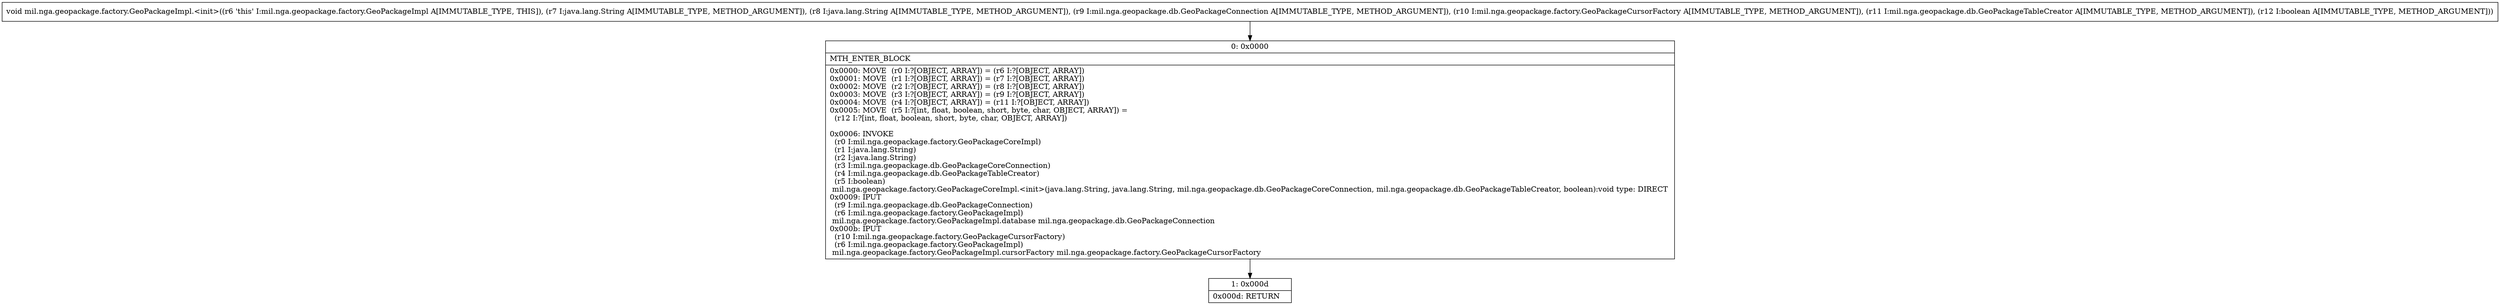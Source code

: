 digraph "CFG formil.nga.geopackage.factory.GeoPackageImpl.\<init\>(Ljava\/lang\/String;Ljava\/lang\/String;Lmil\/nga\/geopackage\/db\/GeoPackageConnection;Lmil\/nga\/geopackage\/factory\/GeoPackageCursorFactory;Lmil\/nga\/geopackage\/db\/GeoPackageTableCreator;Z)V" {
Node_0 [shape=record,label="{0\:\ 0x0000|MTH_ENTER_BLOCK\l|0x0000: MOVE  (r0 I:?[OBJECT, ARRAY]) = (r6 I:?[OBJECT, ARRAY]) \l0x0001: MOVE  (r1 I:?[OBJECT, ARRAY]) = (r7 I:?[OBJECT, ARRAY]) \l0x0002: MOVE  (r2 I:?[OBJECT, ARRAY]) = (r8 I:?[OBJECT, ARRAY]) \l0x0003: MOVE  (r3 I:?[OBJECT, ARRAY]) = (r9 I:?[OBJECT, ARRAY]) \l0x0004: MOVE  (r4 I:?[OBJECT, ARRAY]) = (r11 I:?[OBJECT, ARRAY]) \l0x0005: MOVE  (r5 I:?[int, float, boolean, short, byte, char, OBJECT, ARRAY]) = \l  (r12 I:?[int, float, boolean, short, byte, char, OBJECT, ARRAY])\l \l0x0006: INVOKE  \l  (r0 I:mil.nga.geopackage.factory.GeoPackageCoreImpl)\l  (r1 I:java.lang.String)\l  (r2 I:java.lang.String)\l  (r3 I:mil.nga.geopackage.db.GeoPackageCoreConnection)\l  (r4 I:mil.nga.geopackage.db.GeoPackageTableCreator)\l  (r5 I:boolean)\l mil.nga.geopackage.factory.GeoPackageCoreImpl.\<init\>(java.lang.String, java.lang.String, mil.nga.geopackage.db.GeoPackageCoreConnection, mil.nga.geopackage.db.GeoPackageTableCreator, boolean):void type: DIRECT \l0x0009: IPUT  \l  (r9 I:mil.nga.geopackage.db.GeoPackageConnection)\l  (r6 I:mil.nga.geopackage.factory.GeoPackageImpl)\l mil.nga.geopackage.factory.GeoPackageImpl.database mil.nga.geopackage.db.GeoPackageConnection \l0x000b: IPUT  \l  (r10 I:mil.nga.geopackage.factory.GeoPackageCursorFactory)\l  (r6 I:mil.nga.geopackage.factory.GeoPackageImpl)\l mil.nga.geopackage.factory.GeoPackageImpl.cursorFactory mil.nga.geopackage.factory.GeoPackageCursorFactory \l}"];
Node_1 [shape=record,label="{1\:\ 0x000d|0x000d: RETURN   \l}"];
MethodNode[shape=record,label="{void mil.nga.geopackage.factory.GeoPackageImpl.\<init\>((r6 'this' I:mil.nga.geopackage.factory.GeoPackageImpl A[IMMUTABLE_TYPE, THIS]), (r7 I:java.lang.String A[IMMUTABLE_TYPE, METHOD_ARGUMENT]), (r8 I:java.lang.String A[IMMUTABLE_TYPE, METHOD_ARGUMENT]), (r9 I:mil.nga.geopackage.db.GeoPackageConnection A[IMMUTABLE_TYPE, METHOD_ARGUMENT]), (r10 I:mil.nga.geopackage.factory.GeoPackageCursorFactory A[IMMUTABLE_TYPE, METHOD_ARGUMENT]), (r11 I:mil.nga.geopackage.db.GeoPackageTableCreator A[IMMUTABLE_TYPE, METHOD_ARGUMENT]), (r12 I:boolean A[IMMUTABLE_TYPE, METHOD_ARGUMENT])) }"];
MethodNode -> Node_0;
Node_0 -> Node_1;
}

